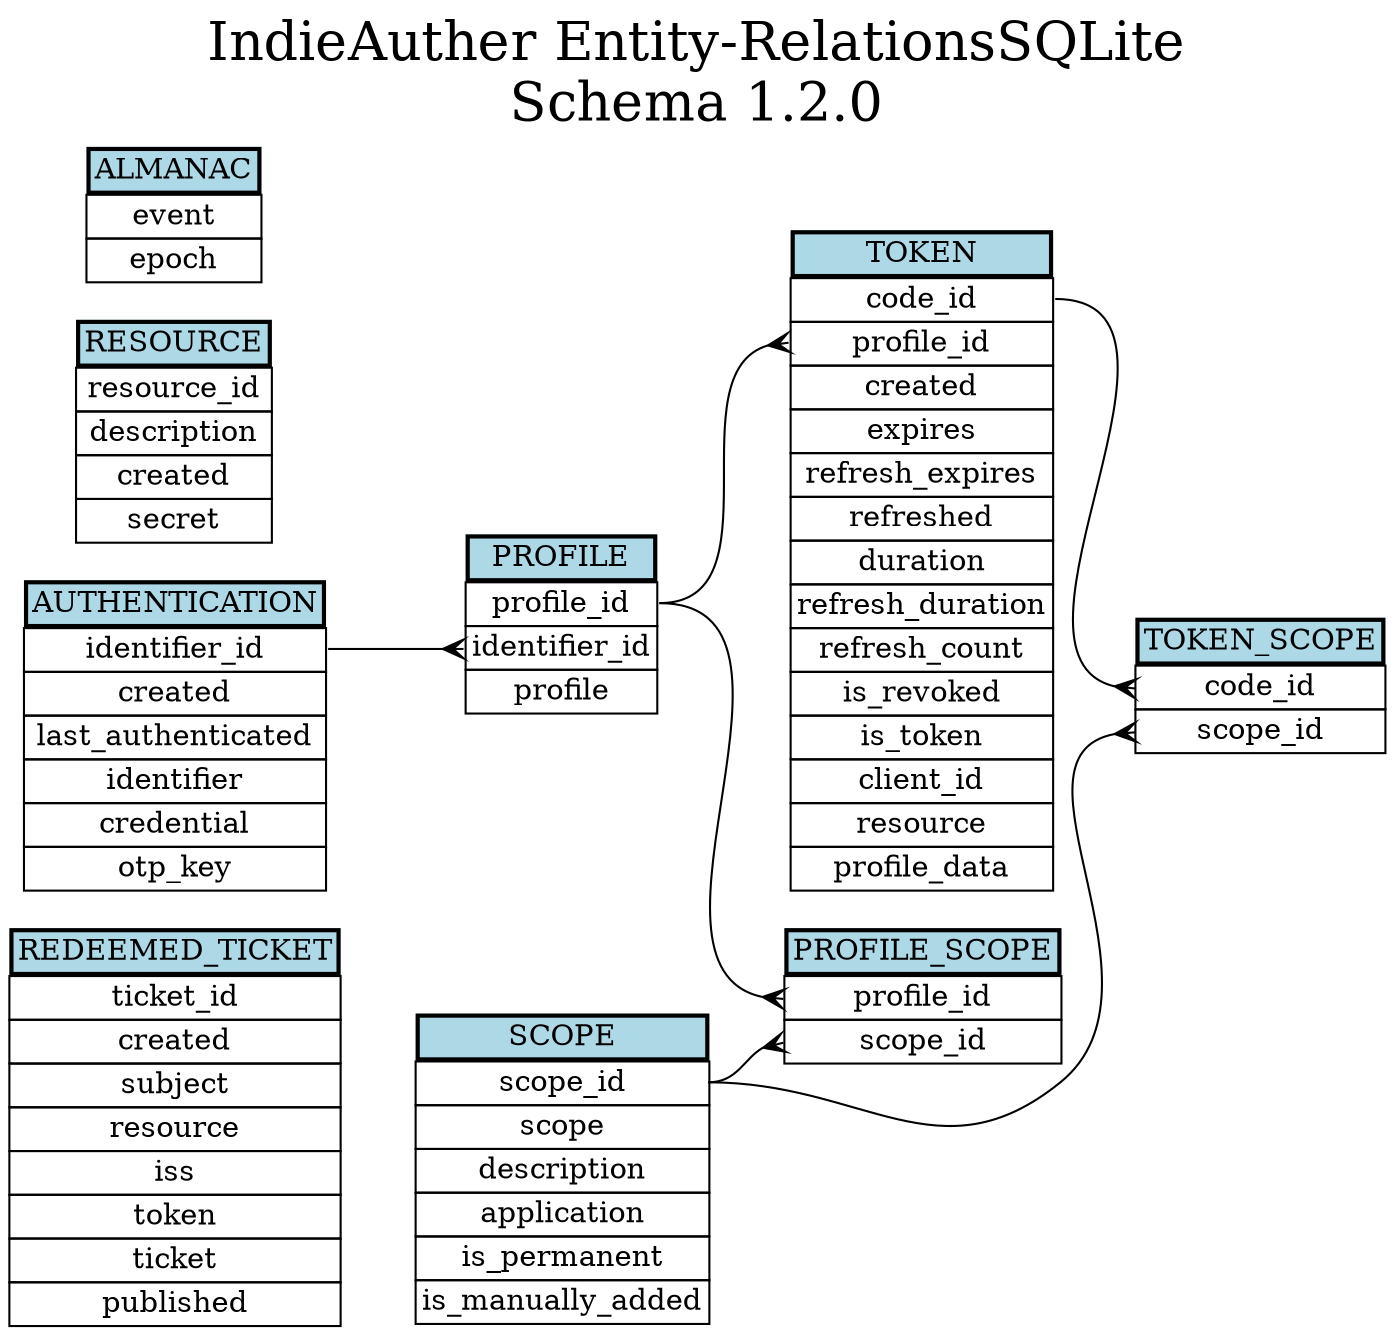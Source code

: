 digraph indieAutherERD {
	graph[
		rankdir=LR,
		overlap=false,
		splines=true,
		label="IndieAuther Entity-Relations\SQLite\nSchema 1.2.0",
		labelloc="t",
		fontsize=26,
	];
	// layout=neato;
	node[shape=plain];
	edge[arrowhead=crow];

	redeemed_ticket [label=<
	<table cellspacing="0" cellborder="1" border="0">
		<tr><td border="2" bgcolor="lightblue">REDEEMED_TICKET</td></tr>
		<tr><td port="pk_ticket_id">ticket_id</td></tr>
		<tr><td port="">created</td></tr>
		<tr><td port="">subject</td></tr>
		<tr><td port="">resource</td></tr>
		<tr><td port="">iss</td></tr>
		<tr><td port="">token</td></tr>
		<tr><td port="">ticket</td></tr>
		<tr><td port="">published</td></tr>
	</table>
	>]

	token [label=<
	<table cellspacing="0" cellborder="1" border="0">
		<tr><td border="2" bgcolor="lightblue">TOKEN</td></tr>
		<tr><td port="pk_code_id">code_id</td></tr>
		<tr><td port="fk_profile_id">profile_id</td></tr>
		<tr><td port="">created</td></tr>
		<tr><td port="">expires</td></tr>
		<tr><td port="">refresh_expires</td></tr>
		<tr><td port="">refreshed</td></tr>
		<tr><td port="">duration</td></tr>
		<tr><td port="">refresh_duration</td></tr>
		<tr><td port="">refresh_count</td></tr>
		<tr><td port="">is_revoked</td></tr>
		<tr><td port="">is_token</td></tr>
		<tr><td port="">client_id</td></tr>
		<tr><td port="">resource</td></tr>
		<tr><td port="">profile_data</td></tr>
	</table>
	>];
	profile:pk_profile_id -> token:fk_profile_id;

	scope [label=<
	<table cellspacing="0" cellborder="1" border="0">
		<tr><td border="2" bgcolor="lightblue">SCOPE</td></tr>
		<tr><td port="pk_scope_id">scope_id</td></tr>
		<tr><td port="">scope</td></tr>
		<tr><td port="">description</td></tr>
		<tr><td port="">application</td></tr>
		<tr><td port="">is_permanent</td></tr>
		<tr><td port="">is_manually_added</td></tr>
	</table>
	>];

	token_scope [label=<
	<table cellspacing="0" cellborder="1" border="0">
		<tr><td border="2" bgcolor="lightblue">TOKEN_SCOPE</td></tr>
		<tr><td port="fk_code_id">code_id</td></tr>
		<tr><td port="fk_scope_id">scope_id</td></tr>
	</table>
	>];
	token:pk_code_id -> token_scope:fk_code_id;
	scope:pk_scope_id -> token_scope:fk_scope_id;

	profile [label=<
	<table cellspacing="0" cellborder="1" border="0">
		<tr><td border="2" bgcolor="lightblue">PROFILE</td></tr>
		<tr><td port="pk_profile_id">profile_id</td></tr>
		<tr><td port="fk_identifier_id">identifier_id</td></tr>
		<tr><td port="">profile</td></tr>
	</table>
	>];
	authentication:pk_identifier_id -> profile:fk_identifier_id;

	profile_scope [label=<
	<table cellspacing="0" cellborder="1" border="0">
		<tr><td border="2" bgcolor="lightblue">PROFILE_SCOPE</td></tr>
		<tr><td port="fk_profile_id">profile_id</td></tr>
		<tr><td port="fk_scope_id">scope_id</td></tr>
	</table>
	>];
	profile:pk_profile_id -> profile_scope:fk_profile_id;
	scope:pk_scope_id -> profile_scope:fk_scope_id;

	authentication [label=<
	<table cellspacing="0" cellborder="1" border="0">
			<tr><td border="2" bgcolor="lightblue">AUTHENTICATION</td></tr>
			<tr><td port="pk_identifier_id">identifier_id</td></tr>
			<tr><td port="">created</td></tr>
			<tr><td port="">last_authenticated</td></tr>
			<tr><td port="">identifier</td></tr>
			<tr><td port="">credential</td></tr>
			<tr><td port="">otp_key</td></tr>
	</table>
	>];

	resource [label=<
	<table cellspacing="0" cellborder="1" border="0">
		<tr><td border="2" bgcolor="lightblue">RESOURCE</td></tr>
		<tr><td port="pk_resource_id">resource_id</td></tr>
		<tr><td port="">description</td></tr>
		<tr><td port="">created</td></tr>
		<tr><td port="">secret</td></tr>
	</table>
	>];

	almanac [label=<
	<table cellspacing="0" cellborder="1" border="0">
		<tr><td border="2" bgcolor="lightblue">ALMANAC</td></tr>
		<tr><td port="pk_event">event</td></tr>
		<tr><td port="">epoch</td></tr>
	</table>
	>];

}
